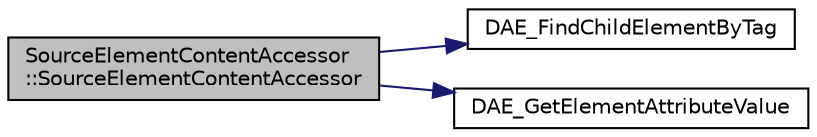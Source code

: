 digraph "SourceElementContentAccessor::SourceElementContentAccessor"
{
  edge [fontname="Helvetica",fontsize="10",labelfontname="Helvetica",labelfontsize="10"];
  node [fontname="Helvetica",fontsize="10",shape=record];
  rankdir="LR";
  Node0 [label="SourceElementContentAccessor\l::SourceElementContentAccessor",height=0.2,width=0.4,color="black", fillcolor="grey75", style="filled", fontcolor="black"];
  Node0 -> Node1 [color="midnightblue",fontsize="10",style="solid",fontname="Helvetica"];
  Node1 [label="DAE_FindChildElementByTag",height=0.2,width=0.4,color="black", fillcolor="white", style="filled",URL="$fbxcolladautils_8h.html#ad5e7f86be2a5a6d051f6c7ee6c9eedad"];
  Node0 -> Node2 [color="midnightblue",fontsize="10",style="solid",fontname="Helvetica"];
  Node2 [label="DAE_GetElementAttributeValue",height=0.2,width=0.4,color="black", fillcolor="white", style="filled",URL="$fbxcolladautils_8h.html#a0e3205c1636dc88c39dfc8bbd59fc81d"];
}
